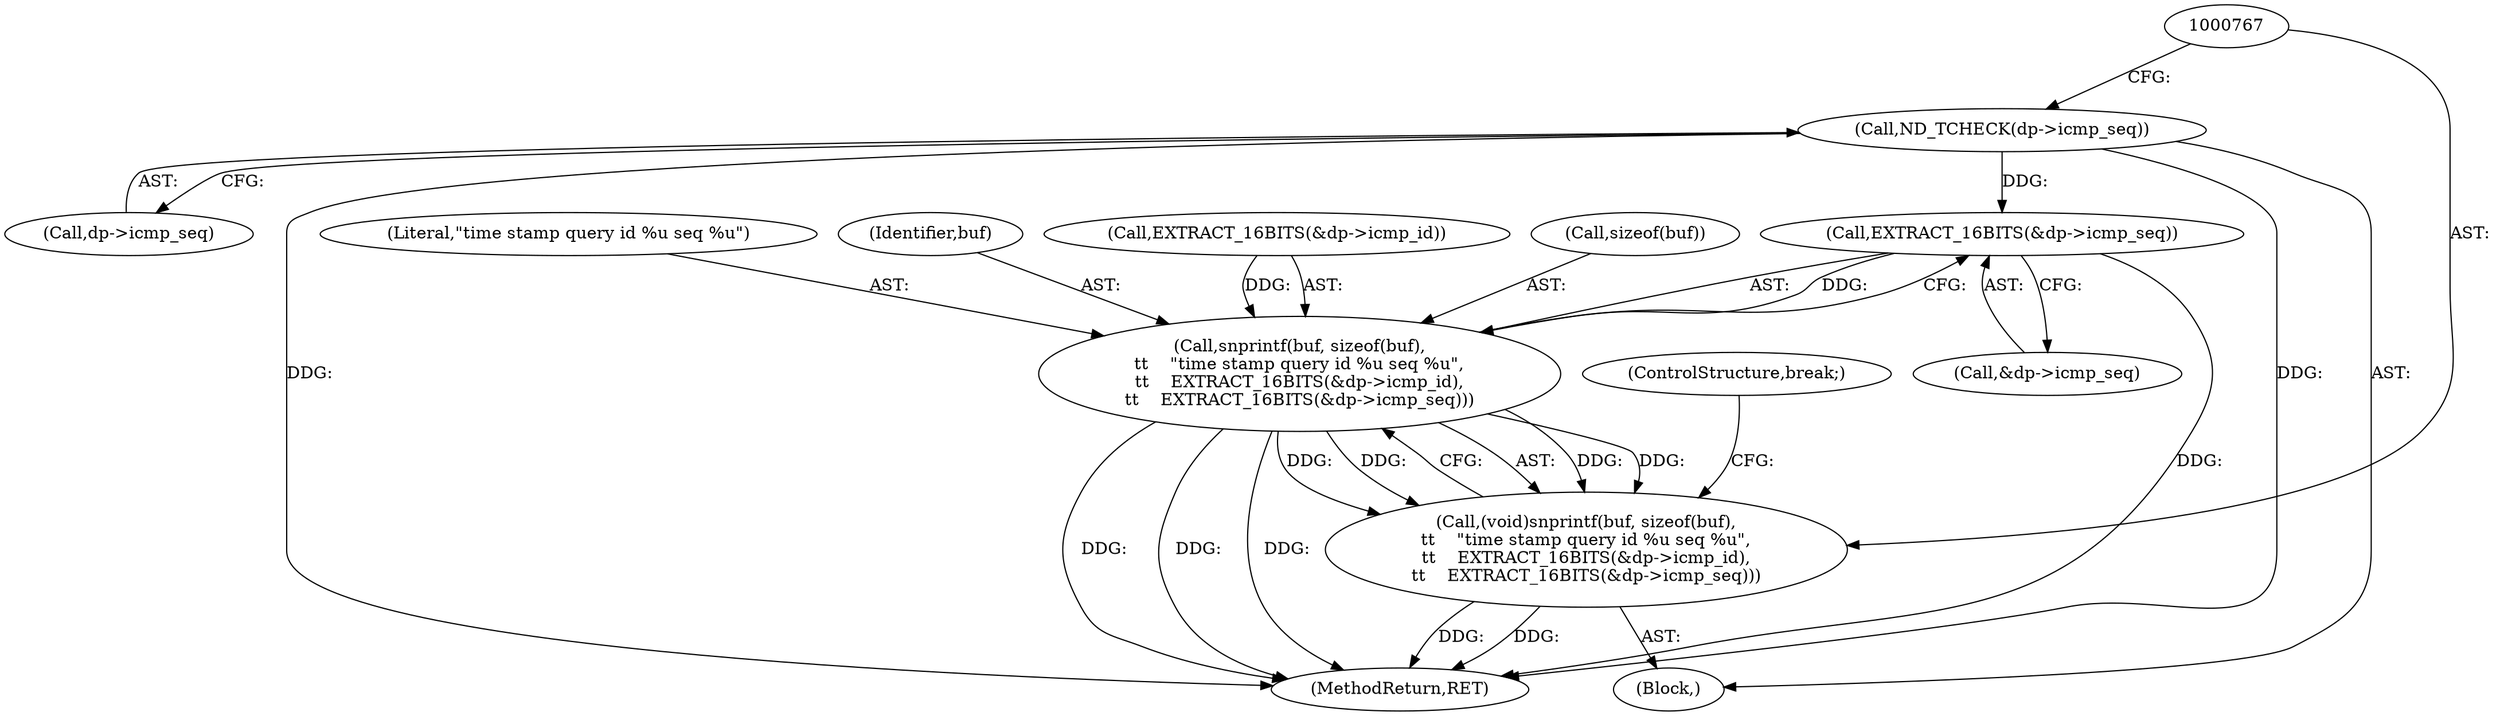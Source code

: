 digraph "0_tcpdump_2b62d1dda41590db29368ec7ba5f4faf3464765a@pointer" {
"1000762" [label="(Call,ND_TCHECK(dp->icmp_seq))"];
"1000778" [label="(Call,EXTRACT_16BITS(&dp->icmp_seq))"];
"1000768" [label="(Call,snprintf(buf, sizeof(buf),\n\t\t    \"time stamp query id %u seq %u\",\n\t\t    EXTRACT_16BITS(&dp->icmp_id),\n\t\t    EXTRACT_16BITS(&dp->icmp_seq)))"];
"1000766" [label="(Call,(void)snprintf(buf, sizeof(buf),\n\t\t    \"time stamp query id %u seq %u\",\n\t\t    EXTRACT_16BITS(&dp->icmp_id),\n\t\t    EXTRACT_16BITS(&dp->icmp_seq)))"];
"1000768" [label="(Call,snprintf(buf, sizeof(buf),\n\t\t    \"time stamp query id %u seq %u\",\n\t\t    EXTRACT_16BITS(&dp->icmp_id),\n\t\t    EXTRACT_16BITS(&dp->icmp_seq)))"];
"1000783" [label="(ControlStructure,break;)"];
"1000763" [label="(Call,dp->icmp_seq)"];
"1001260" [label="(MethodReturn,RET)"];
"1000778" [label="(Call,EXTRACT_16BITS(&dp->icmp_seq))"];
"1000772" [label="(Literal,\"time stamp query id %u seq %u\")"];
"1000779" [label="(Call,&dp->icmp_seq)"];
"1000162" [label="(Block,)"];
"1000762" [label="(Call,ND_TCHECK(dp->icmp_seq))"];
"1000769" [label="(Identifier,buf)"];
"1000773" [label="(Call,EXTRACT_16BITS(&dp->icmp_id))"];
"1000770" [label="(Call,sizeof(buf))"];
"1000766" [label="(Call,(void)snprintf(buf, sizeof(buf),\n\t\t    \"time stamp query id %u seq %u\",\n\t\t    EXTRACT_16BITS(&dp->icmp_id),\n\t\t    EXTRACT_16BITS(&dp->icmp_seq)))"];
"1000762" -> "1000162"  [label="AST: "];
"1000762" -> "1000763"  [label="CFG: "];
"1000763" -> "1000762"  [label="AST: "];
"1000767" -> "1000762"  [label="CFG: "];
"1000762" -> "1001260"  [label="DDG: "];
"1000762" -> "1001260"  [label="DDG: "];
"1000762" -> "1000778"  [label="DDG: "];
"1000778" -> "1000768"  [label="AST: "];
"1000778" -> "1000779"  [label="CFG: "];
"1000779" -> "1000778"  [label="AST: "];
"1000768" -> "1000778"  [label="CFG: "];
"1000778" -> "1001260"  [label="DDG: "];
"1000778" -> "1000768"  [label="DDG: "];
"1000768" -> "1000766"  [label="AST: "];
"1000769" -> "1000768"  [label="AST: "];
"1000770" -> "1000768"  [label="AST: "];
"1000772" -> "1000768"  [label="AST: "];
"1000773" -> "1000768"  [label="AST: "];
"1000766" -> "1000768"  [label="CFG: "];
"1000768" -> "1001260"  [label="DDG: "];
"1000768" -> "1001260"  [label="DDG: "];
"1000768" -> "1001260"  [label="DDG: "];
"1000768" -> "1000766"  [label="DDG: "];
"1000768" -> "1000766"  [label="DDG: "];
"1000768" -> "1000766"  [label="DDG: "];
"1000768" -> "1000766"  [label="DDG: "];
"1000773" -> "1000768"  [label="DDG: "];
"1000766" -> "1000162"  [label="AST: "];
"1000767" -> "1000766"  [label="AST: "];
"1000783" -> "1000766"  [label="CFG: "];
"1000766" -> "1001260"  [label="DDG: "];
"1000766" -> "1001260"  [label="DDG: "];
}
